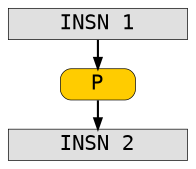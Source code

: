 digraph G {
  nodesep="0.2";
  rankdir=LR;
  node [shape="rect", penwidth="0.33", style="filled", fillcolor="#E0E0E0", margin="0,0.03", height="0.2", width="1.2", fontsize="10", fontname="Courier"];
  edge [arrowsize="0.5"];
  ordering="in";
  
  j1 -> p1 -> j2;
    
  {
    rank = same;
    j1 [label="INSN 1"]
    j2 [label="INSN 2"]
    p1 [label="P", style="rounded,filled", fillcolor="#ffcc00", width="0.5"]
    
  }
}
